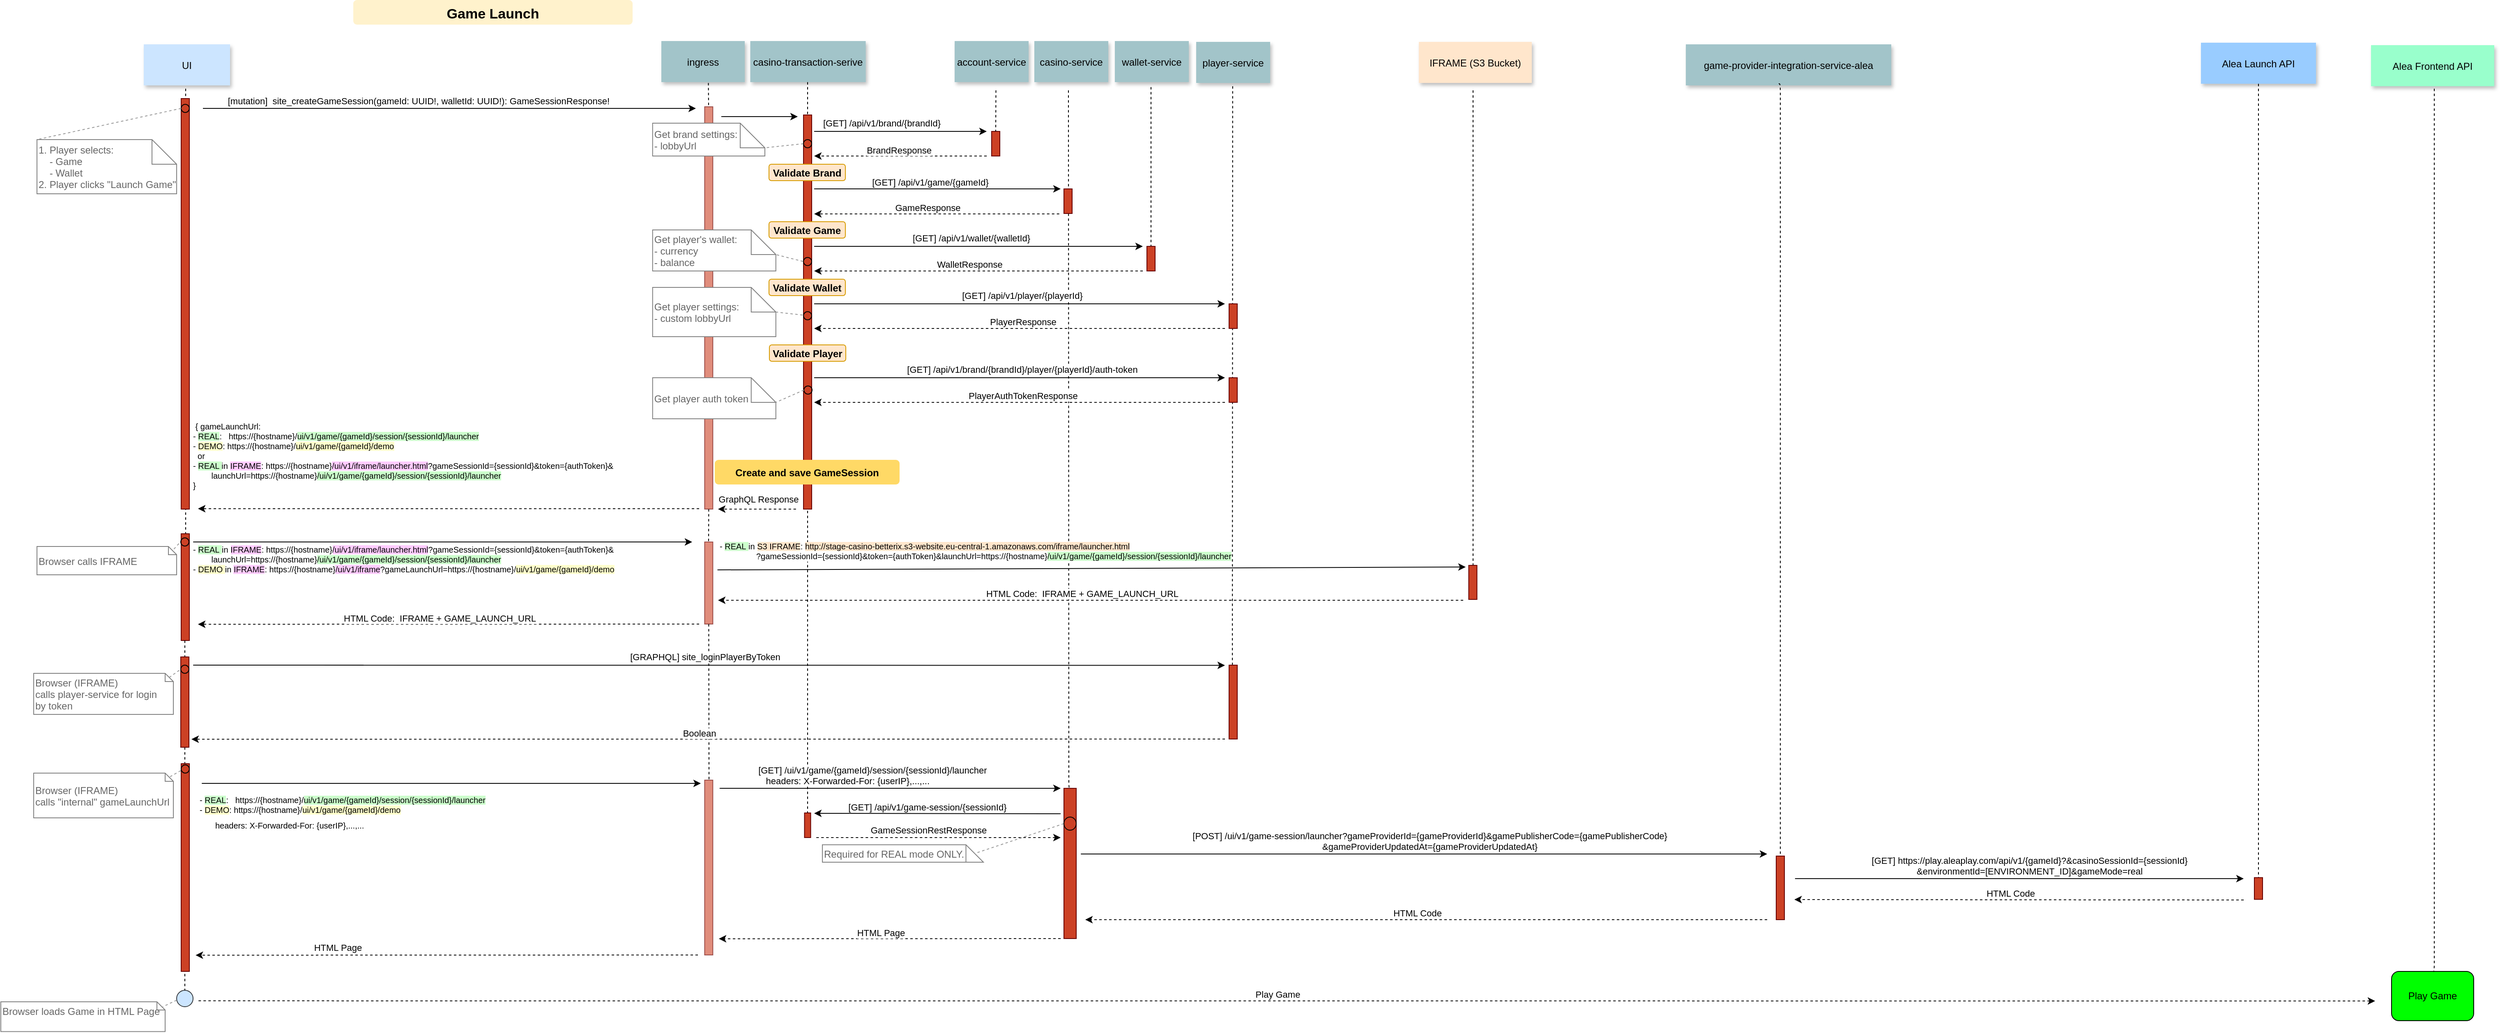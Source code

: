 <mxfile version="26.2.15">
  <diagram name="Page-1" id="9361dd3d-8414-5efd-6122-117bd74ce7a7">
    <mxGraphModel dx="2183" dy="652" grid="1" gridSize="10" guides="1" tooltips="1" connect="1" arrows="1" fold="1" page="0" pageScale="1.5" pageWidth="826" pageHeight="1169" background="none" math="0" shadow="0">
      <root>
        <mxCell id="0" />
        <mxCell id="1" parent="0" />
        <mxCell id="b-5YkS1wpCGtqvK3t734-9" value="" style="edgeStyle=elbowEdgeStyle;elbow=horizontal;endArrow=none;dashed=1;" parent="1" target="b-5YkS1wpCGtqvK3t734-8" edge="1">
          <mxGeometry x="-768.6" y="319" width="100" height="100" as="geometry">
            <mxPoint x="-795" y="118" as="sourcePoint" />
            <mxPoint x="-795" y="820" as="targetPoint" />
          </mxGeometry>
        </mxCell>
        <mxCell id="2nvIdZgUBEcnC0BVwxi8-121" value="" style="edgeStyle=elbowEdgeStyle;elbow=horizontal;endArrow=none;dashed=1;startArrow=none;exitX=0.5;exitY=1;exitDx=0;exitDy=0;entryX=0.5;entryY=0;entryDx=0;entryDy=0;" parent="1" source="b-5YkS1wpCGtqvK3t734-1" target="b-5YkS1wpCGtqvK3t734-10" edge="1">
          <mxGeometry x="-133.75" y="311" width="100" height="100" as="geometry">
            <mxPoint x="-159" y="560" as="sourcePoint" />
            <mxPoint x="-159" y="800" as="targetPoint" />
          </mxGeometry>
        </mxCell>
        <mxCell id="b-5YkS1wpCGtqvK3t734-1" value="" style="fillColor=#CC4125;strokeColor=#660000;opacity=60;" parent="1" vertex="1">
          <mxGeometry x="-163.32" y="140" width="10" height="490" as="geometry" />
        </mxCell>
        <mxCell id="2nvIdZgUBEcnC0BVwxi8-144" value="" style="edgeStyle=orthogonalEdgeStyle;elbow=horizontal;endArrow=none;dashed=1;entryX=0.5;entryY=0;entryDx=0;entryDy=0;" parent="1" target="2nvIdZgUBEcnC0BVwxi8-143" edge="1">
          <mxGeometry x="1956.66" y="323.5" width="100" height="100" as="geometry">
            <mxPoint x="1942" y="118" as="sourcePoint" />
            <mxPoint x="1942" y="1020" as="targetPoint" />
            <Array as="points">
              <mxPoint x="1942" y="1193" />
            </Array>
          </mxGeometry>
        </mxCell>
        <mxCell id="xnJBq9EGyrnx8lSvGc01-16" value="" style="edgeStyle=elbowEdgeStyle;elbow=horizontal;endArrow=none;dashed=1" parent="1" target="xnJBq9EGyrnx8lSvGc01-15" edge="1">
          <mxGeometry x="-11.0" y="310" width="100" height="100" as="geometry">
            <mxPoint x="-38" y="110" as="sourcePoint" />
            <mxPoint x="-38" y="760" as="targetPoint" />
          </mxGeometry>
        </mxCell>
        <mxCell id="2nvIdZgUBEcnC0BVwxi8-91" value="" style="fillColor=#CC4125;strokeColor=#660000" parent="1" vertex="1">
          <mxGeometry x="-43" y="150" width="10" height="480" as="geometry" />
        </mxCell>
        <mxCell id="2nvIdZgUBEcnC0BVwxi8-92" value="[mutation]  site_createGameSession(gameId: UUID!, walletId: UUID!): GameSessionResponse!" style="edgeStyle=none;verticalLabelPosition=top;verticalAlign=bottom;labelPosition=left;align=right" parent="1" edge="1">
          <mxGeometry x="-4" y="-8" width="100" height="100" as="geometry">
            <mxPoint x="-774" y="142" as="sourcePoint" />
            <mxPoint x="-174" y="142" as="targetPoint" />
            <mxPoint x="197" as="offset" />
          </mxGeometry>
        </mxCell>
        <mxCell id="2nvIdZgUBEcnC0BVwxi8-93" value="casino-transaction-serive" style="shadow=1;fillColor=#A2C4C9;strokeColor=none" parent="1" vertex="1">
          <mxGeometry x="-107.75" y="60" width="140.5" height="50" as="geometry" />
        </mxCell>
        <mxCell id="2nvIdZgUBEcnC0BVwxi8-94" value="" style="edgeStyle=elbowEdgeStyle;elbow=horizontal;endArrow=none;dashed=1;startArrow=none;" parent="1" source="xnJBq9EGyrnx8lSvGc01-15" edge="1">
          <mxGeometry x="-11.0" y="490" width="100" height="100" as="geometry">
            <mxPoint x="-38" y="480" as="sourcePoint" />
            <mxPoint x="-38" y="1030" as="targetPoint" />
          </mxGeometry>
        </mxCell>
        <mxCell id="2nvIdZgUBEcnC0BVwxi8-95" value="Game Launch" style="rounded=1;fontStyle=1;fillColor=#FFF2CC;strokeColor=none;fontSize=17;" parent="1" vertex="1">
          <mxGeometry x="-591" y="10" width="340" height="30" as="geometry" />
        </mxCell>
        <mxCell id="2nvIdZgUBEcnC0BVwxi8-96" value="" style="edgeStyle=elbowEdgeStyle;elbow=vertical;dashed=1;verticalLabelPosition=bottom;verticalAlign=top;" parent="1" edge="1">
          <mxGeometry x="-535" y="547.668" width="100" height="100" as="geometry">
            <mxPoint x="-170" y="629.54" as="sourcePoint" />
            <mxPoint x="-780" y="629.54" as="targetPoint" />
            <Array as="points" />
          </mxGeometry>
        </mxCell>
        <mxCell id="2nvIdZgUBEcnC0BVwxi8-97" value="&lt;div&gt;&amp;nbsp;{ gameLaunchUrl:&amp;nbsp;&lt;/div&gt;&lt;div&gt;- &lt;span style=&quot;background-color: rgb(204, 255, 204);&quot;&gt;REAL&lt;/span&gt;:&amp;nbsp; &amp;nbsp;https://{hostname}/&lt;span style=&quot;background-color: rgb(204, 255, 204);&quot;&gt;ui/v1/game/{gameId}/session/{sessionId}/launcher&lt;/span&gt;&lt;/div&gt;&lt;div&gt;- &lt;span style=&quot;background-color: rgb(255, 255, 204);&quot;&gt;DEMO&lt;/span&gt;: https://{hostname}/&lt;span style=&quot;background-color: rgb(255, 255, 204);&quot;&gt;ui/v1/game/{gameId}/demo&lt;/span&gt;&lt;/div&gt;&lt;div&gt;&amp;nbsp; or&lt;/div&gt;&lt;div&gt;- &lt;span style=&quot;background-color: rgb(204, 255, 204);&quot;&gt;REAL &lt;/span&gt;in&amp;nbsp;&lt;span style=&quot;background-color: rgb(255, 204, 255);&quot;&gt;IFRAME&lt;/span&gt;: https://{hostname}&lt;span style=&quot;background-color: rgb(255, 204, 255);&quot;&gt;/ui/v1/iframe/launcher.html&lt;/span&gt;?gameSessionId={sessionId}&amp;amp;token={authToken}&amp;amp;&lt;/div&gt;&lt;div&gt;&lt;span style=&quot;white-space: pre;&quot;&gt;&#x9;&lt;/span&gt;launchUrl=https://{hostname}&lt;span style=&quot;background-color: rgb(204, 255, 204);&quot;&gt;/ui/v1/game/{gameId}/session/{sessionId}/launcher&lt;/span&gt;&lt;/div&gt;&lt;div&gt;}&lt;/div&gt;&lt;div&gt;&lt;br&gt;&lt;/div&gt;" style="edgeLabel;html=1;align=left;verticalAlign=middle;resizable=0;points=[];fontStyle=0;fontSize=10;" parent="2nvIdZgUBEcnC0BVwxi8-96" vertex="1" connectable="0">
          <mxGeometry relative="1" as="geometry">
            <mxPoint x="-313" y="-59" as="offset" />
          </mxGeometry>
        </mxCell>
        <mxCell id="2nvIdZgUBEcnC0BVwxi8-98" value="Create and save GameSession" style="rounded=1;fontStyle=1;fillColor=#FFD966;strokeColor=none" parent="1" vertex="1">
          <mxGeometry x="-150.97" y="570" width="224.93" height="30" as="geometry" />
        </mxCell>
        <mxCell id="2nvIdZgUBEcnC0BVwxi8-99" value="casino-service" style="shadow=1;fillColor=#A2C4C9;strokeColor=none" parent="1" vertex="1">
          <mxGeometry x="238" y="60" width="90" height="50" as="geometry" />
        </mxCell>
        <mxCell id="2nvIdZgUBEcnC0BVwxi8-100" value="wallet-service" style="shadow=1;fillColor=#A2C4C9;strokeColor=none" parent="1" vertex="1">
          <mxGeometry x="336" y="60" width="90" height="50" as="geometry" />
        </mxCell>
        <mxCell id="2nvIdZgUBEcnC0BVwxi8-101" value="game-provider-integration-service-alea" style="shadow=1;fillColor=#A2C4C9;strokeColor=none" parent="1" vertex="1">
          <mxGeometry x="1031" y="64" width="250" height="50" as="geometry" />
        </mxCell>
        <mxCell id="2nvIdZgUBEcnC0BVwxi8-102" value="" style="edgeStyle=elbowEdgeStyle;elbow=horizontal;endArrow=none;dashed=1;entryX=0.5;entryY=0;entryDx=0;entryDy=0;" parent="1" target="xnJBq9EGyrnx8lSvGc01-12" edge="1">
          <mxGeometry x="304.76" y="313" width="100" height="100" as="geometry">
            <mxPoint x="279.5" y="120" as="sourcePoint" />
            <mxPoint x="280" y="950" as="targetPoint" />
            <Array as="points">
              <mxPoint x="280" y="550" />
            </Array>
          </mxGeometry>
        </mxCell>
        <mxCell id="2nvIdZgUBEcnC0BVwxi8-103" value="" style="edgeStyle=none;verticalLabelPosition=top;verticalAlign=bottom;endArrow=classic;startArrow=none;startFill=0;endFill=1;" parent="1" edge="1">
          <mxGeometry x="283.04" y="167.499" width="100" height="100" as="geometry">
            <mxPoint x="-30" y="380" as="sourcePoint" />
            <mxPoint x="470" y="380" as="targetPoint" />
          </mxGeometry>
        </mxCell>
        <mxCell id="2nvIdZgUBEcnC0BVwxi8-104" value="[GET] /api/v1/player/{playerId}" style="edgeLabel;html=1;align=center;verticalAlign=middle;resizable=0;points=[];" parent="2nvIdZgUBEcnC0BVwxi8-103" vertex="1" connectable="0">
          <mxGeometry relative="1" as="geometry">
            <mxPoint x="3" y="-10" as="offset" />
          </mxGeometry>
        </mxCell>
        <mxCell id="2nvIdZgUBEcnC0BVwxi8-106" value="" style="edgeStyle=elbowEdgeStyle;elbow=vertical;dashed=1;verticalLabelPosition=bottom;verticalAlign=top;" parent="1" edge="1">
          <mxGeometry x="-72.37" y="223.998" width="100" height="100" as="geometry">
            <mxPoint x="470" y="410" as="sourcePoint" />
            <mxPoint x="-30" y="410" as="targetPoint" />
            <Array as="points">
              <mxPoint x="276.87" y="409.96" />
            </Array>
          </mxGeometry>
        </mxCell>
        <mxCell id="2nvIdZgUBEcnC0BVwxi8-107" value="PlayerResponse" style="edgeLabel;html=1;align=center;verticalAlign=middle;resizable=0;points=[];" parent="2nvIdZgUBEcnC0BVwxi8-106" vertex="1" connectable="0">
          <mxGeometry relative="1" as="geometry">
            <mxPoint x="4" y="-8" as="offset" />
          </mxGeometry>
        </mxCell>
        <mxCell id="2nvIdZgUBEcnC0BVwxi8-108" value="" style="edgeStyle=elbowEdgeStyle;elbow=horizontal;endArrow=none;dashed=1;entryX=0.5;entryY=0;entryDx=0;entryDy=0;" parent="1" target="2nvIdZgUBEcnC0BVwxi8-111" edge="1">
          <mxGeometry x="404.66" y="325.5" width="100" height="100" as="geometry">
            <mxPoint x="380" y="116" as="sourcePoint" />
            <mxPoint x="380" y="306" as="targetPoint" />
          </mxGeometry>
        </mxCell>
        <mxCell id="2nvIdZgUBEcnC0BVwxi8-109" value="" style="edgeStyle=none;verticalLabelPosition=top;verticalAlign=bottom;endArrow=classic;startArrow=none;startFill=0;endFill=1;" parent="1" edge="1">
          <mxGeometry x="278.04" y="233.499" width="100" height="100" as="geometry">
            <mxPoint x="-30" y="310" as="sourcePoint" />
            <mxPoint x="370" y="310" as="targetPoint" />
          </mxGeometry>
        </mxCell>
        <mxCell id="2nvIdZgUBEcnC0BVwxi8-110" value="[GET] /api/v1/wallet/{walletId}" style="edgeLabel;html=1;align=center;verticalAlign=middle;resizable=0;points=[];" parent="2nvIdZgUBEcnC0BVwxi8-109" vertex="1" connectable="0">
          <mxGeometry relative="1" as="geometry">
            <mxPoint x="-9" y="-10" as="offset" />
          </mxGeometry>
        </mxCell>
        <mxCell id="2nvIdZgUBEcnC0BVwxi8-111" value="" style="fillColor=#CC4125;strokeColor=#660000" parent="1" vertex="1">
          <mxGeometry x="375" y="310" width="10" height="30" as="geometry" />
        </mxCell>
        <mxCell id="2nvIdZgUBEcnC0BVwxi8-112" value="" style="edgeStyle=elbowEdgeStyle;elbow=vertical;dashed=1;verticalLabelPosition=bottom;verticalAlign=top;" parent="1" edge="1">
          <mxGeometry x="-72.37" y="287.338" width="100" height="100" as="geometry">
            <mxPoint x="370" y="340" as="sourcePoint" />
            <mxPoint x="-30" y="340" as="targetPoint" />
            <Array as="points">
              <mxPoint x="175" y="340" />
            </Array>
          </mxGeometry>
        </mxCell>
        <mxCell id="2nvIdZgUBEcnC0BVwxi8-113" value="WalletResponse" style="edgeLabel;html=1;align=center;verticalAlign=middle;resizable=0;points=[];" parent="2nvIdZgUBEcnC0BVwxi8-112" vertex="1" connectable="0">
          <mxGeometry relative="1" as="geometry">
            <mxPoint x="-11" y="-8" as="offset" />
          </mxGeometry>
        </mxCell>
        <mxCell id="2nvIdZgUBEcnC0BVwxi8-114" value="Get brand settings:&#xa;- lobbyUrl" style="shape=note;align=left;strokeColor=#808080;fontColor=#666666;" parent="1" vertex="1">
          <mxGeometry x="-226.63" y="160" width="136.63" height="40" as="geometry" />
        </mxCell>
        <mxCell id="2nvIdZgUBEcnC0BVwxi8-115" value="account-service" style="shadow=1;fillColor=#A2C4C9;strokeColor=none" parent="1" vertex="1">
          <mxGeometry x="141" y="60" width="90" height="50" as="geometry" />
        </mxCell>
        <mxCell id="2nvIdZgUBEcnC0BVwxi8-116" value="" style="edgeStyle=none;verticalLabelPosition=top;verticalAlign=bottom;endArrow=classic;startArrow=none;startFill=0;endFill=1;" parent="1" edge="1">
          <mxGeometry x="281.04" y="89.499" width="100" height="100" as="geometry">
            <mxPoint x="-30" y="170" as="sourcePoint" />
            <mxPoint x="180" y="170" as="targetPoint" />
          </mxGeometry>
        </mxCell>
        <mxCell id="2nvIdZgUBEcnC0BVwxi8-117" value="[GET] /api/v1/brand/{brandId}" style="edgeLabel;html=1;align=center;verticalAlign=middle;resizable=0;points=[];" parent="2nvIdZgUBEcnC0BVwxi8-116" vertex="1" connectable="0">
          <mxGeometry relative="1" as="geometry">
            <mxPoint x="-23" y="-10" as="offset" />
          </mxGeometry>
        </mxCell>
        <mxCell id="2nvIdZgUBEcnC0BVwxi8-118" value="" style="fillColor=#CC4125;strokeColor=#660000" parent="1" vertex="1">
          <mxGeometry x="186" y="170" width="10" height="30" as="geometry" />
        </mxCell>
        <mxCell id="2nvIdZgUBEcnC0BVwxi8-119" value="" style="edgeStyle=elbowEdgeStyle;elbow=vertical;dashed=1;verticalLabelPosition=bottom;verticalAlign=top;" parent="1" edge="1">
          <mxGeometry x="-71.37" y="145.338" width="100" height="100" as="geometry">
            <mxPoint x="180" y="200" as="sourcePoint" />
            <mxPoint x="-30" y="200" as="targetPoint" />
            <Array as="points" />
          </mxGeometry>
        </mxCell>
        <mxCell id="2nvIdZgUBEcnC0BVwxi8-120" value="BrandResponse" style="edgeLabel;html=1;align=center;verticalAlign=middle;resizable=0;points=[];" parent="2nvIdZgUBEcnC0BVwxi8-119" vertex="1" connectable="0">
          <mxGeometry relative="1" as="geometry">
            <mxPoint x="-2" y="-7" as="offset" />
          </mxGeometry>
        </mxCell>
        <mxCell id="2nvIdZgUBEcnC0BVwxi8-122" style="rounded=0;orthogonalLoop=1;jettySize=auto;html=1;exitX=0;exitY=0.5;exitDx=0;exitDy=0;startArrow=none;startFill=0;endArrow=none;endFill=0;dashed=1;strokeColor=#999999;entryX=0;entryY=0;entryDx=136.63;entryDy=30;entryPerimeter=0;" parent="1" source="2nvIdZgUBEcnC0BVwxi8-123" target="2nvIdZgUBEcnC0BVwxi8-114" edge="1">
          <mxGeometry relative="1" as="geometry" />
        </mxCell>
        <mxCell id="2nvIdZgUBEcnC0BVwxi8-123" value="" style="ellipse;fillColor=none" parent="1" vertex="1">
          <mxGeometry x="-43.0" y="180.004" width="10.0" height="10" as="geometry" />
        </mxCell>
        <mxCell id="2nvIdZgUBEcnC0BVwxi8-124" value="" style="ellipse;fillColor=none" parent="1" vertex="1">
          <mxGeometry x="-43.0" y="389.504" width="10.0" height="10" as="geometry" />
        </mxCell>
        <mxCell id="2nvIdZgUBEcnC0BVwxi8-125" value="Get player settings:&#xa;- custom lobbyUrl" style="shape=note;align=left;strokeColor=#808080;fontColor=#666666;verticalAlign=middle;" parent="1" vertex="1">
          <mxGeometry x="-226.63" y="360" width="150" height="60" as="geometry" />
        </mxCell>
        <mxCell id="2nvIdZgUBEcnC0BVwxi8-126" style="rounded=0;orthogonalLoop=1;jettySize=auto;html=1;exitX=-0.111;exitY=0.716;exitDx=0;exitDy=0;startArrow=none;startFill=0;endArrow=none;endFill=0;dashed=1;strokeColor=#999999;entryX=0;entryY=0;entryDx=150;entryDy=30;entryPerimeter=0;exitPerimeter=0;" parent="1" target="2nvIdZgUBEcnC0BVwxi8-125" edge="1">
          <mxGeometry relative="1" as="geometry">
            <mxPoint x="-44.11" y="393.68" as="sourcePoint" />
            <mxPoint x="-80" y="328.889" as="targetPoint" />
          </mxGeometry>
        </mxCell>
        <mxCell id="2nvIdZgUBEcnC0BVwxi8-127" value="Get player&#39;s wallet:&#xa;- currency&#xa;- balance" style="shape=note;align=left;strokeColor=#808080;fontColor=#666666;verticalAlign=middle;" parent="1" vertex="1">
          <mxGeometry x="-226.63" y="290" width="150" height="50" as="geometry" />
        </mxCell>
        <mxCell id="2nvIdZgUBEcnC0BVwxi8-128" value="" style="ellipse;fillColor=none" parent="1" vertex="1">
          <mxGeometry x="-43.0" y="323.504" width="10.0" height="10" as="geometry" />
        </mxCell>
        <mxCell id="2nvIdZgUBEcnC0BVwxi8-129" style="rounded=0;orthogonalLoop=1;jettySize=auto;html=1;exitX=-0.058;exitY=0.405;exitDx=0;exitDy=0;startArrow=none;startFill=0;endArrow=none;endFill=0;dashed=1;strokeColor=#999999;exitPerimeter=0;entryX=0;entryY=0;entryDx=150;entryDy=30;entryPerimeter=0;" parent="1" target="2nvIdZgUBEcnC0BVwxi8-127" edge="1">
          <mxGeometry relative="1" as="geometry">
            <mxPoint x="-43.58" y="328.4" as="sourcePoint" />
            <mxPoint x="-66.63" y="270.0" as="targetPoint" />
          </mxGeometry>
        </mxCell>
        <mxCell id="2nvIdZgUBEcnC0BVwxi8-130" value="Validate Brand" style="rounded=1;fontStyle=1;fillColor=#ffe6cc;strokeColor=#d79b00;" parent="1" vertex="1">
          <mxGeometry x="-85" y="210" width="93" height="20" as="geometry" />
        </mxCell>
        <mxCell id="2nvIdZgUBEcnC0BVwxi8-131" value="Validate Player" style="rounded=1;fontStyle=1;fillColor=#ffe6cc;strokeColor=#d79b00;" parent="1" vertex="1">
          <mxGeometry x="-84.5" y="430" width="93" height="20" as="geometry" />
        </mxCell>
        <mxCell id="2nvIdZgUBEcnC0BVwxi8-132" value="Validate Wallet" style="rounded=1;fontStyle=1;fillColor=#ffe6cc;strokeColor=#d79b00;" parent="1" vertex="1">
          <mxGeometry x="-85.01" y="350" width="93" height="20" as="geometry" />
        </mxCell>
        <mxCell id="2nvIdZgUBEcnC0BVwxi8-135" value="UI" style="shadow=1;fillColor=#CCE5FF;strokeColor=none" parent="1" vertex="1">
          <mxGeometry x="-846" y="64" width="105" height="50" as="geometry" />
        </mxCell>
        <mxCell id="2nvIdZgUBEcnC0BVwxi8-136" value="" style="edgeStyle=elbowEdgeStyle;elbow=horizontal;endArrow=none;dashed=1;startArrow=none;entryX=0.5;entryY=0;entryDx=0;entryDy=0;" parent="1" source="K9UkdhgUwQVQiiIXOYEs-1" target="b-5YkS1wpCGtqvK3t734-30" edge="1">
          <mxGeometry x="-768.6" y="319" width="100" height="100" as="geometry">
            <mxPoint x="-795" y="118" as="sourcePoint" />
            <mxPoint x="-795" y="820" as="targetPoint" />
          </mxGeometry>
        </mxCell>
        <mxCell id="2nvIdZgUBEcnC0BVwxi8-137" value="" style="fillColor=#CC4125;strokeColor=#660000" parent="1" vertex="1">
          <mxGeometry x="-800.5" y="130" width="10" height="500" as="geometry" />
        </mxCell>
        <mxCell id="2nvIdZgUBEcnC0BVwxi8-138" value="1. Player selects:&#xa;    - Game&#xa;    - Wallet&#xa;2. Player clicks &quot;Launch Game&quot;" style="shape=note;align=left;strokeColor=#808080;fontColor=#666666;" parent="1" vertex="1">
          <mxGeometry x="-976" y="180" width="170" height="66" as="geometry" />
        </mxCell>
        <mxCell id="2nvIdZgUBEcnC0BVwxi8-139" value="" style="ellipse;fillColor=none" parent="1" vertex="1">
          <mxGeometry x="-800.5" y="137.004" width="10.0" height="10" as="geometry" />
        </mxCell>
        <mxCell id="2nvIdZgUBEcnC0BVwxi8-140" style="rounded=0;orthogonalLoop=1;jettySize=auto;html=1;exitX=0;exitY=0.5;exitDx=0;exitDy=0;startArrow=none;startFill=0;endArrow=none;endFill=0;dashed=1;strokeColor=#999999;entryX=0;entryY=0;entryDx=0;entryDy=0;entryPerimeter=0;" parent="1" source="2nvIdZgUBEcnC0BVwxi8-139" target="2nvIdZgUBEcnC0BVwxi8-138" edge="1">
          <mxGeometry relative="1" as="geometry">
            <mxPoint x="-831.37" y="226.25" as="sourcePoint" />
            <mxPoint x="-865.0" y="213.75" as="targetPoint" />
          </mxGeometry>
        </mxCell>
        <mxCell id="2nvIdZgUBEcnC0BVwxi8-141" value="" style="edgeStyle=none;verticalLabelPosition=top;verticalAlign=bottom;labelPosition=left;align=left;fontSize=10;" parent="1" edge="1">
          <mxGeometry y="180" width="100" height="100" as="geometry">
            <mxPoint x="-568" y="964" as="sourcePoint" />
            <mxPoint x="-168" y="964" as="targetPoint" />
            <mxPoint x="128" y="76" as="offset" />
            <Array as="points">
              <mxPoint x="-780" y="964" />
            </Array>
          </mxGeometry>
        </mxCell>
        <mxCell id="2nvIdZgUBEcnC0BVwxi8-142" value="Alea Frontend API" style="shadow=1;fillColor=#99FFCC;strokeColor=none" parent="1" vertex="1">
          <mxGeometry x="1865" y="65" width="150" height="50" as="geometry" />
        </mxCell>
        <mxCell id="2nvIdZgUBEcnC0BVwxi8-143" value="Play Game" style="rounded=1;whiteSpace=wrap;html=1;labelBackgroundColor=none;fillColor=#00FF00;" parent="1" vertex="1">
          <mxGeometry x="1890" y="1193" width="100" height="60" as="geometry" />
        </mxCell>
        <mxCell id="xnJBq9EGyrnx8lSvGc01-1" value="player-service" style="shadow=1;fillColor=#A2C4C9;strokeColor=none" parent="1" vertex="1">
          <mxGeometry x="435" y="61" width="90" height="50" as="geometry" />
        </mxCell>
        <mxCell id="xnJBq9EGyrnx8lSvGc01-2" value="" style="edgeStyle=elbowEdgeStyle;elbow=horizontal;endArrow=none;dashed=1;" parent="1" source="K9UkdhgUwQVQiiIXOYEs-9" edge="1">
          <mxGeometry x="504.07" y="324.5" width="100" height="100" as="geometry">
            <mxPoint x="479.41" y="115" as="sourcePoint" />
            <mxPoint x="480" y="850" as="targetPoint" />
            <Array as="points" />
          </mxGeometry>
        </mxCell>
        <mxCell id="xnJBq9EGyrnx8lSvGc01-3" value="" style="fillColor=#CC4125;strokeColor=#660000" parent="1" vertex="1">
          <mxGeometry x="274" y="240" width="10" height="30" as="geometry" />
        </mxCell>
        <mxCell id="xnJBq9EGyrnx8lSvGc01-4" value="" style="edgeStyle=none;verticalLabelPosition=top;verticalAlign=bottom;endArrow=classic;startArrow=none;startFill=0;endFill=1;" parent="1" edge="1">
          <mxGeometry x="279.91" y="298.499" width="100" height="100" as="geometry">
            <mxPoint x="-30" y="240" as="sourcePoint" />
            <mxPoint x="270" y="240" as="targetPoint" />
          </mxGeometry>
        </mxCell>
        <mxCell id="xnJBq9EGyrnx8lSvGc01-5" value="[GET] /api/v1/game/{gameId}" style="edgeLabel;html=1;align=center;verticalAlign=middle;resizable=0;points=[];" parent="xnJBq9EGyrnx8lSvGc01-4" vertex="1" connectable="0">
          <mxGeometry relative="1" as="geometry">
            <mxPoint x="-9" y="-8" as="offset" />
          </mxGeometry>
        </mxCell>
        <mxCell id="xnJBq9EGyrnx8lSvGc01-6" value="" style="edgeStyle=elbowEdgeStyle;elbow=vertical;dashed=1;verticalLabelPosition=bottom;verticalAlign=top;" parent="1" edge="1">
          <mxGeometry x="-73.37" y="357.588" width="100" height="100" as="geometry">
            <mxPoint x="268.37" y="270.5" as="sourcePoint" />
            <mxPoint x="-30" y="270" as="targetPoint" />
            <Array as="points" />
          </mxGeometry>
        </mxCell>
        <mxCell id="xnJBq9EGyrnx8lSvGc01-7" value="GameResponse" style="edgeLabel;html=1;align=center;verticalAlign=middle;resizable=0;points=[];" parent="xnJBq9EGyrnx8lSvGc01-6" vertex="1" connectable="0">
          <mxGeometry relative="1" as="geometry">
            <mxPoint x="-11" y="-8" as="offset" />
          </mxGeometry>
        </mxCell>
        <mxCell id="xnJBq9EGyrnx8lSvGc01-8" value="Validate Game" style="rounded=1;fontStyle=1;fillColor=#ffe6cc;strokeColor=#d79b00;" parent="1" vertex="1">
          <mxGeometry x="-85.01" y="280" width="93" height="20" as="geometry" />
        </mxCell>
        <mxCell id="xnJBq9EGyrnx8lSvGc01-9" value="ingress" style="shadow=1;fillColor=#A2C4C9;strokeColor=none" parent="1" vertex="1">
          <mxGeometry x="-216" y="60" width="101.5" height="50" as="geometry" />
        </mxCell>
        <mxCell id="xnJBq9EGyrnx8lSvGc01-10" value="" style="fillColor=#CC4125;strokeColor=#660000;opacity=60;" parent="1" vertex="1">
          <mxGeometry x="-163.32" y="960" width="10" height="213" as="geometry" />
        </mxCell>
        <mxCell id="xnJBq9EGyrnx8lSvGc01-11" value="[GET] /ui/v1/game/{gameId}/session/{sessionId}/launcher&#xa;   headers: X-Forwarded-For: {userIP},...,..." style="edgeStyle=none;verticalLabelPosition=top;verticalAlign=bottom;labelPosition=left;align=left;" parent="1" edge="1">
          <mxGeometry y="180" width="100" height="100" as="geometry">
            <mxPoint x="-133.87" y="970" as="sourcePoint" />
            <mxPoint x="270" y="970" as="targetPoint" />
            <mxPoint x="-168" as="offset" />
            <Array as="points">
              <mxPoint x="-149" y="970" />
            </Array>
          </mxGeometry>
        </mxCell>
        <mxCell id="xnJBq9EGyrnx8lSvGc01-13" value="" style="edgeStyle=elbowEdgeStyle;elbow=vertical;dashed=1;verticalLabelPosition=bottom;verticalAlign=top;" parent="1" edge="1">
          <mxGeometry x="-71" y="910.588" width="100" height="100" as="geometry">
            <mxPoint x="270" y="1153" as="sourcePoint" />
            <mxPoint x="-146" y="1153" as="targetPoint" />
            <Array as="points">
              <mxPoint x="181.5" y="1153.25" />
            </Array>
          </mxGeometry>
        </mxCell>
        <mxCell id="xnJBq9EGyrnx8lSvGc01-14" value="HTML Page" style="edgeLabel;html=1;align=center;verticalAlign=middle;resizable=0;points=[];" parent="xnJBq9EGyrnx8lSvGc01-13" vertex="1" connectable="0">
          <mxGeometry relative="1" as="geometry">
            <mxPoint x="-11" y="-8" as="offset" />
          </mxGeometry>
        </mxCell>
        <mxCell id="xnJBq9EGyrnx8lSvGc01-15" value="" style="fillColor=#CC4125;strokeColor=#660000" parent="1" vertex="1">
          <mxGeometry x="-41.75" y="1000" width="7.5" height="30" as="geometry" />
        </mxCell>
        <mxCell id="xnJBq9EGyrnx8lSvGc01-17" value="" style="edgeStyle=elbowEdgeStyle;elbow=vertical;verticalLabelPosition=bottom;verticalAlign=top;" parent="1" edge="1">
          <mxGeometry x="-39.5" y="761.088" width="100" height="100" as="geometry">
            <mxPoint x="270" y="1001" as="sourcePoint" />
            <mxPoint x="-30" y="1000" as="targetPoint" />
            <Array as="points" />
          </mxGeometry>
        </mxCell>
        <mxCell id="xnJBq9EGyrnx8lSvGc01-18" value="[GET] /api/v1/game-session/{sessionId}&amp;nbsp;" style="edgeLabel;html=1;align=center;verticalAlign=middle;resizable=0;points=[];" parent="xnJBq9EGyrnx8lSvGc01-17" vertex="1" connectable="0">
          <mxGeometry relative="1" as="geometry">
            <mxPoint x="-11" y="-8" as="offset" />
          </mxGeometry>
        </mxCell>
        <mxCell id="xnJBq9EGyrnx8lSvGc01-19" value="" style="edgeStyle=elbowEdgeStyle;elbow=vertical;dashed=1;verticalLabelPosition=bottom;verticalAlign=top;startArrow=classic;startFill=1;endArrow=none;endFill=0;" parent="1" edge="1">
          <mxGeometry x="-65.37" y="783.588" width="100" height="100" as="geometry">
            <mxPoint x="270" y="1030" as="sourcePoint" />
            <mxPoint x="-30" y="1030" as="targetPoint" />
            <Array as="points" />
          </mxGeometry>
        </mxCell>
        <mxCell id="xnJBq9EGyrnx8lSvGc01-20" value="GameSessionRestResponse" style="edgeLabel;html=1;align=center;verticalAlign=middle;resizable=0;points=[];" parent="xnJBq9EGyrnx8lSvGc01-19" vertex="1" connectable="0">
          <mxGeometry relative="1" as="geometry">
            <mxPoint x="-11" y="-9" as="offset" />
          </mxGeometry>
        </mxCell>
        <mxCell id="xnJBq9EGyrnx8lSvGc01-21" value="[POST] /ui/v1/game-session/launcher?gameProviderId={gameProviderId}&amp;gamePublisherCode={gamePublisherCode}&#xa;&amp;gameProviderUpdatedAt={gameProviderUpdatedAt}" style="edgeStyle=none;verticalLabelPosition=top;verticalAlign=bottom;labelPosition=left;align=center;" parent="1" edge="1">
          <mxGeometry width="100" height="100" as="geometry">
            <mxPoint x="499.13" y="1050" as="sourcePoint" />
            <mxPoint x="1130" y="1050" as="targetPoint" />
            <mxPoint x="-95" as="offset" />
            <Array as="points">
              <mxPoint x="290" y="1050" />
            </Array>
          </mxGeometry>
        </mxCell>
        <mxCell id="xnJBq9EGyrnx8lSvGc01-22" value="" style="edgeStyle=orthogonalEdgeStyle;elbow=horizontal;endArrow=none;dashed=1;entryX=0.5;entryY=0;entryDx=0;entryDy=0;" parent="1" target="xnJBq9EGyrnx8lSvGc01-23" edge="1">
          <mxGeometry x="1170.16" y="320.5" width="100" height="100" as="geometry">
            <mxPoint x="1144" y="112" as="sourcePoint" />
            <mxPoint x="1146" y="922" as="targetPoint" />
            <Array as="points">
              <mxPoint x="1146" y="112" />
            </Array>
          </mxGeometry>
        </mxCell>
        <mxCell id="xnJBq9EGyrnx8lSvGc01-23" value="" style="fillColor=#CC4125;strokeColor=#660000" parent="1" vertex="1">
          <mxGeometry x="1141" y="1052.5" width="10" height="77.5" as="geometry" />
        </mxCell>
        <mxCell id="xnJBq9EGyrnx8lSvGc01-24" value="[GET] https://play.aleaplay.com/api/v1/{gameId}?&amp;casinoSessionId={sessionId}&#xa;&amp;environmentId=[ENVIRONMENT_ID]&amp;gameMode=real" style="edgeStyle=none;verticalLabelPosition=top;verticalAlign=bottom;labelPosition=left;align=center;" parent="1" edge="1">
          <mxGeometry width="100" height="100" as="geometry">
            <mxPoint x="1175.13" y="1080" as="sourcePoint" />
            <mxPoint x="1710" y="1080" as="targetPoint" />
            <mxPoint x="7" as="offset" />
            <Array as="points">
              <mxPoint x="1160" y="1080" />
            </Array>
          </mxGeometry>
        </mxCell>
        <mxCell id="xnJBq9EGyrnx8lSvGc01-25" value="Alea Launch API" style="shadow=1;fillColor=#99CCFF;strokeColor=none" parent="1" vertex="1">
          <mxGeometry x="1658" y="62" width="140" height="50" as="geometry" />
        </mxCell>
        <mxCell id="xnJBq9EGyrnx8lSvGc01-26" value="" style="elbow=horizontal;endArrow=none;dashed=1;exitX=0.5;exitY=1;exitDx=0;exitDy=0;entryX=0.5;entryY=0;entryDx=0;entryDy=0;" parent="1" source="xnJBq9EGyrnx8lSvGc01-25" target="xnJBq9EGyrnx8lSvGc01-27" edge="1">
          <mxGeometry x="1734.16" y="317.5" width="100" height="100" as="geometry">
            <mxPoint x="1719.5" y="112" as="sourcePoint" />
            <mxPoint x="1732" y="920" as="targetPoint" />
          </mxGeometry>
        </mxCell>
        <mxCell id="xnJBq9EGyrnx8lSvGc01-27" value="" style="fillColor=#CC4125;strokeColor=#660000" parent="1" vertex="1">
          <mxGeometry x="1723" y="1078.75" width="10" height="26.5" as="geometry" />
        </mxCell>
        <mxCell id="xnJBq9EGyrnx8lSvGc01-28" value="" style="edgeStyle=elbowEdgeStyle;elbow=vertical;dashed=1;verticalLabelPosition=bottom;verticalAlign=top;" parent="1" edge="1">
          <mxGeometry x="1120.63" y="862.838" width="100" height="100" as="geometry">
            <mxPoint x="1710" y="1106" as="sourcePoint" />
            <mxPoint x="1163.13" y="1105.5" as="targetPoint" />
            <Array as="points">
              <mxPoint x="1373.13" y="1105.5" />
            </Array>
          </mxGeometry>
        </mxCell>
        <mxCell id="xnJBq9EGyrnx8lSvGc01-29" value="HTML Code" style="edgeLabel;html=1;align=center;verticalAlign=middle;resizable=0;points=[];" parent="xnJBq9EGyrnx8lSvGc01-28" vertex="1" connectable="0">
          <mxGeometry relative="1" as="geometry">
            <mxPoint x="-11" y="-8" as="offset" />
          </mxGeometry>
        </mxCell>
        <mxCell id="xnJBq9EGyrnx8lSvGc01-30" value="" style="edgeStyle=elbowEdgeStyle;elbow=vertical;dashed=1;verticalLabelPosition=bottom;verticalAlign=top;" parent="1" edge="1">
          <mxGeometry x="450.5" y="885.338" width="100" height="100" as="geometry">
            <mxPoint x="1130" y="1130" as="sourcePoint" />
            <mxPoint x="300" y="1130" as="targetPoint" />
            <Array as="points" />
          </mxGeometry>
        </mxCell>
        <mxCell id="xnJBq9EGyrnx8lSvGc01-31" value="HTML Code" style="edgeLabel;html=1;align=center;verticalAlign=middle;resizable=0;points=[];" parent="xnJBq9EGyrnx8lSvGc01-30" vertex="1" connectable="0">
          <mxGeometry relative="1" as="geometry">
            <mxPoint x="-11" y="-8" as="offset" />
          </mxGeometry>
        </mxCell>
        <mxCell id="xnJBq9EGyrnx8lSvGc01-32" value="" style="fillColor=#CC4125;strokeColor=#660000" parent="1" vertex="1">
          <mxGeometry x="-800.5" y="940" width="10" height="253" as="geometry" />
        </mxCell>
        <mxCell id="xnJBq9EGyrnx8lSvGc01-33" value="" style="edgeStyle=elbowEdgeStyle;elbow=vertical;dashed=1;verticalLabelPosition=bottom;verticalAlign=top;entryX=1.766;entryY=0.835;entryDx=0;entryDy=0;entryPerimeter=0;" parent="1" edge="1">
          <mxGeometry x="-451" y="930.588" width="100" height="100" as="geometry">
            <mxPoint x="-171.5" y="1173" as="sourcePoint" />
            <mxPoint x="-782.84" y="1173.5" as="targetPoint" />
            <Array as="points">
              <mxPoint x="-198.5" y="1173.25" />
            </Array>
          </mxGeometry>
        </mxCell>
        <mxCell id="xnJBq9EGyrnx8lSvGc01-34" value="HTML Page" style="edgeLabel;html=1;align=center;verticalAlign=middle;resizable=0;points=[];" parent="xnJBq9EGyrnx8lSvGc01-33" vertex="1" connectable="0">
          <mxGeometry relative="1" as="geometry">
            <mxPoint x="-133" y="-10" as="offset" />
          </mxGeometry>
        </mxCell>
        <mxCell id="xnJBq9EGyrnx8lSvGc01-35" value="" style="edgeStyle=elbowEdgeStyle;elbow=vertical;dashed=1;verticalLabelPosition=bottom;verticalAlign=top;endArrow=none;endFill=0;startArrow=classic;startFill=1;" parent="1" edge="1">
          <mxGeometry x="-665" y="986.138" width="100" height="100" as="geometry">
            <mxPoint x="1870" y="1229" as="sourcePoint" />
            <mxPoint x="-780" y="1228.55" as="targetPoint" />
            <Array as="points">
              <mxPoint x="-412.5" y="1228.8" />
            </Array>
          </mxGeometry>
        </mxCell>
        <mxCell id="xnJBq9EGyrnx8lSvGc01-36" value="Play Game" style="edgeLabel;html=1;align=center;verticalAlign=middle;resizable=0;points=[];" parent="xnJBq9EGyrnx8lSvGc01-35" vertex="1" connectable="0">
          <mxGeometry relative="1" as="geometry">
            <mxPoint x="-11" y="-8" as="offset" />
          </mxGeometry>
        </mxCell>
        <mxCell id="8-_fc04icVjw9s10kmAn-1" value="Required for REAL mode ONLY." style="shape=note;align=left;strokeColor=#808080;fontColor=#666666;" parent="1" vertex="1">
          <mxGeometry x="-20" y="1038.75" width="196" height="21.25" as="geometry" />
        </mxCell>
        <mxCell id="8-_fc04icVjw9s10kmAn-3" style="rounded=0;orthogonalLoop=1;jettySize=auto;html=1;exitX=0;exitY=0.5;exitDx=0;exitDy=0;startArrow=none;startFill=0;endArrow=none;endFill=0;dashed=1;strokeColor=#999999;entryX=0;entryY=0;entryDx=185.375;entryDy=10.625;entryPerimeter=0;" parent="1" source="8-_fc04icVjw9s10kmAn-4" target="8-_fc04icVjw9s10kmAn-1" edge="1">
          <mxGeometry relative="1" as="geometry">
            <mxPoint x="473" y="1012.504" as="sourcePoint" />
            <mxPoint x="426" y="1040" as="targetPoint" />
          </mxGeometry>
        </mxCell>
        <mxCell id="aRQhZA1QGM0THKEGcPk_-1" value="&lt;div&gt;-&amp;nbsp;&lt;span style=&quot;background-color: rgb(204, 255, 204);&quot;&gt;REAL&lt;/span&gt;:&amp;nbsp; &amp;nbsp;https://{hostname}/&lt;span style=&quot;background-color: rgb(204, 255, 204);&quot;&gt;ui/v1/game/{gameId}/session/{sessionId}/launcher&lt;/span&gt;&lt;/div&gt;&lt;div&gt;-&amp;nbsp;&lt;span style=&quot;background-color: rgb(255, 255, 204);&quot;&gt;DEMO&lt;/span&gt;: https://{hostname}/&lt;span style=&quot;background-color: rgb(255, 255, 204);&quot;&gt;ui/v1/game/{gameId}/demo&lt;/span&gt;&lt;/div&gt;" style="edgeLabel;html=1;align=left;verticalAlign=middle;resizable=0;points=[];fontStyle=0;fontSize=10;" parent="1" vertex="1" connectable="0">
          <mxGeometry x="-779.999" y="989.999" as="geometry" />
        </mxCell>
        <mxCell id="aRQhZA1QGM0THKEGcPk_-2" value="&lt;span style=&quot;color: rgb(0, 0, 0); font-family: Helvetica; font-size: 10px; font-style: normal; font-variant-ligatures: normal; font-variant-caps: normal; font-weight: 400; letter-spacing: normal; orphans: 2; text-align: left; text-indent: 0px; text-transform: none; widows: 2; word-spacing: 0px; -webkit-text-stroke-width: 0px; background-color: rgb(255, 255, 255); text-decoration-thickness: initial; text-decoration-style: initial; text-decoration-color: initial; float: none; display: inline !important;&quot;&gt;headers: X-Forwarded-For: {userIP},...,...&lt;/span&gt;" style="text;whiteSpace=wrap;html=1;" parent="1" vertex="1">
          <mxGeometry x="-761" y="1001" width="210" height="20" as="geometry" />
        </mxCell>
        <mxCell id="b-5YkS1wpCGtqvK3t734-2" value="" style="edgeStyle=elbowEdgeStyle;elbow=horizontal;endArrow=none;dashed=1" parent="1" target="b-5YkS1wpCGtqvK3t734-1" edge="1">
          <mxGeometry x="-133.75" y="311" width="100" height="100" as="geometry">
            <mxPoint x="-158.75" y="111" as="sourcePoint" />
            <mxPoint x="-159" y="580" as="targetPoint" />
          </mxGeometry>
        </mxCell>
        <mxCell id="b-5YkS1wpCGtqvK3t734-4" value="" style="edgeStyle=none;verticalLabelPosition=top;verticalAlign=bottom;endArrow=classic;startArrow=none;startFill=0;endFill=1;" parent="1" edge="1">
          <mxGeometry x="44.91" y="62.499" width="100" height="100" as="geometry">
            <mxPoint x="-143" y="152" as="sourcePoint" />
            <mxPoint x="-50" y="152" as="targetPoint" />
          </mxGeometry>
        </mxCell>
        <mxCell id="b-5YkS1wpCGtqvK3t734-6" value="" style="edgeStyle=elbowEdgeStyle;elbow=vertical;dashed=1;verticalLabelPosition=bottom;verticalAlign=top;" parent="1" edge="1">
          <mxGeometry x="-188.37" y="461.588" width="100" height="100" as="geometry">
            <mxPoint x="-52.13" y="630" as="sourcePoint" />
            <mxPoint x="-147.0" y="630.25" as="targetPoint" />
            <Array as="points" />
          </mxGeometry>
        </mxCell>
        <mxCell id="b-5YkS1wpCGtqvK3t734-7" value="GraphQL Response" style="edgeLabel;html=1;align=center;verticalAlign=middle;resizable=0;points=[];" parent="b-5YkS1wpCGtqvK3t734-6" vertex="1" connectable="0">
          <mxGeometry relative="1" as="geometry">
            <mxPoint x="1" y="-12" as="offset" />
          </mxGeometry>
        </mxCell>
        <mxCell id="b-5YkS1wpCGtqvK3t734-8" value="" style="fillColor=#CC4125;strokeColor=#660000" parent="1" vertex="1">
          <mxGeometry x="-800.5" y="660" width="10" height="130" as="geometry" />
        </mxCell>
        <mxCell id="b-5YkS1wpCGtqvK3t734-11" value="" style="edgeStyle=none;verticalLabelPosition=top;verticalAlign=bottom;labelPosition=left;align=left;fontSize=10;" parent="1" edge="1">
          <mxGeometry x="-10.5" y="-4" width="100" height="100" as="geometry">
            <mxPoint x="-578.5" y="670.0" as="sourcePoint" />
            <mxPoint x="-178.5" y="670.0" as="targetPoint" />
            <mxPoint x="128" y="76" as="offset" />
            <Array as="points">
              <mxPoint x="-790.5" y="670" />
            </Array>
          </mxGeometry>
        </mxCell>
        <mxCell id="b-5YkS1wpCGtqvK3t734-10" value="" style="fillColor=#CC4125;strokeColor=#660000;opacity=60;" parent="1" vertex="1">
          <mxGeometry x="-163.31" y="670" width="10" height="100" as="geometry" />
        </mxCell>
        <mxCell id="b-5YkS1wpCGtqvK3t734-12" value="" style="edgeStyle=elbowEdgeStyle;elbow=horizontal;endArrow=none;dashed=1;startArrow=none;exitX=0.5;exitY=1;exitDx=0;exitDy=0;entryX=0.5;entryY=0;entryDx=0;entryDy=0;" parent="1" source="b-5YkS1wpCGtqvK3t734-10" target="xnJBq9EGyrnx8lSvGc01-10" edge="1">
          <mxGeometry x="-133.66" y="461" width="100" height="100" as="geometry">
            <mxPoint x="-158" y="700" as="sourcePoint" />
            <mxPoint x="-158" y="760" as="targetPoint" />
            <Array as="points">
              <mxPoint x="-158" y="700" />
            </Array>
          </mxGeometry>
        </mxCell>
        <mxCell id="b-5YkS1wpCGtqvK3t734-13" value="&lt;div&gt;-&amp;nbsp;&lt;span style=&quot;background-color: rgb(204, 255, 204);&quot;&gt;REAL&amp;nbsp;&lt;/span&gt;in&amp;nbsp;&lt;span style=&quot;background-color: rgb(255, 204, 255);&quot;&gt;IFRAME&lt;/span&gt;: https://{hostname}&lt;span style=&quot;background-color: rgb(255, 204, 255);&quot;&gt;/ui/v1/iframe&lt;/span&gt;&lt;span style=&quot;background-color: rgb(255, 204, 255); color: light-dark(rgb(0, 0, 0), rgb(255, 255, 255));&quot;&gt;/launcher.html&lt;/span&gt;&lt;span style=&quot;background-color: light-dark(#ffffff, var(--ge-dark-color, #121212)); color: light-dark(rgb(0, 0, 0), rgb(255, 255, 255));&quot;&gt;?gameSessionId={sessionId}&amp;amp;token={authToken}&amp;amp;&lt;/span&gt;&lt;/div&gt;&lt;div&gt;&lt;span style=&quot;white-space-collapse: preserve;&quot;&gt;&#x9;&lt;/span&gt;launchUrl=https://{hostname}&lt;span style=&quot;background-color: rgb(204, 255, 204);&quot;&gt;/ui/v1/game/{gameId}/session/{sessionId}/launcher&lt;/span&gt;&lt;/div&gt;&lt;div&gt;-&amp;nbsp;&lt;span style=&quot;background-color: rgb(255, 255, 204);&quot;&gt;DEMO&amp;nbsp;&lt;/span&gt;in&amp;nbsp;&lt;span style=&quot;background-color: rgb(255, 204, 255);&quot;&gt;IFRAME&lt;/span&gt;: https://{hostname}&lt;span style=&quot;background-color: rgb(255, 204, 255);&quot;&gt;/ui/v1/iframe&lt;/span&gt;?gameLaunchUrl=https://{hostname}/&lt;span style=&quot;background-color: rgb(255, 255, 204);&quot;&gt;ui/v1/game/{gameId}/demo&lt;/span&gt;&lt;/div&gt;" style="edgeLabel;html=1;align=left;verticalAlign=middle;resizable=0;points=[];fontStyle=0;fontSize=10;" parent="1" vertex="1" connectable="0">
          <mxGeometry x="-787.999" y="690.999" as="geometry" />
        </mxCell>
        <mxCell id="b-5YkS1wpCGtqvK3t734-20" value="IFRAME (S3 Bucket)" style="shadow=1;fillColor=#FFE6CC;strokeColor=none;" parent="1" vertex="1">
          <mxGeometry x="706" y="61" width="137.5" height="50" as="geometry" />
        </mxCell>
        <mxCell id="b-5YkS1wpCGtqvK3t734-21" value="" style="edgeStyle=elbowEdgeStyle;elbow=horizontal;endArrow=none;dashed=1;entryX=0.5;entryY=0;entryDx=0;entryDy=0;" parent="1" target="b-5YkS1wpCGtqvK3t734-24" edge="1">
          <mxGeometry x="795.91" y="341.5" width="100" height="100" as="geometry">
            <mxPoint x="772" y="120" as="sourcePoint" />
            <mxPoint x="771.84" y="607" as="targetPoint" />
          </mxGeometry>
        </mxCell>
        <mxCell id="b-5YkS1wpCGtqvK3t734-22" value="&lt;div&gt;-&amp;nbsp;&lt;span style=&quot;background-color: rgb(204, 255, 204);&quot;&gt;REAL&amp;nbsp;&lt;/span&gt;in&amp;nbsp;&lt;span style=&quot;background-color: rgb(255, 230, 204);&quot;&gt;S3 IFRAME&lt;/span&gt;: &lt;span style=&quot;background-color: rgb(255, 230, 204);&quot;&gt;http://stage-casino-betterix.s3-website.eu-central-1.amazonaws.com/iframe/launcher.html&lt;/span&gt;&lt;/div&gt;&lt;div&gt;&lt;span style=&quot;background-color: light-dark(#ffffff, var(--ge-dark-color, #121212)); color: light-dark(rgb(0, 0, 0), rgb(255, 255, 255));&quot;&gt;&lt;span style=&quot;white-space: pre;&quot;&gt;&#x9;&lt;/span&gt;&lt;span style=&quot;white-space: pre;&quot;&gt;&#x9;&lt;/span&gt;?gameSessionId={sessionId}&amp;amp;token={authToken}&amp;amp;&lt;/span&gt;&lt;span style=&quot;background-color: light-dark(#ffffff, var(--ge-dark-color, #121212)); color: light-dark(rgb(0, 0, 0), rgb(255, 255, 255));&quot;&gt;launchUrl=https://{hostname}&lt;/span&gt;&lt;span style=&quot;color: light-dark(rgb(0, 0, 0), rgb(255, 255, 255)); background-color: rgb(204, 255, 204);&quot;&gt;/ui/v1/game/{gameId}/session/{sessionId}/launcher&lt;/span&gt;&lt;/div&gt;" style="edgeLabel;html=1;align=left;verticalAlign=middle;resizable=0;points=[];fontStyle=0;fontSize=10;" parent="1" vertex="1" connectable="0">
          <mxGeometry x="-146.999" y="680.499" as="geometry" />
        </mxCell>
        <mxCell id="b-5YkS1wpCGtqvK3t734-23" value="" style="edgeStyle=none;verticalLabelPosition=top;verticalAlign=bottom;labelPosition=left;align=left;fontSize=10;" parent="1" edge="1">
          <mxGeometry x="632" y="29.91" width="100" height="100" as="geometry">
            <mxPoint x="-147.69" y="704" as="sourcePoint" />
            <mxPoint x="763" y="700.5" as="targetPoint" />
            <mxPoint x="128" y="76" as="offset" />
            <Array as="points">
              <mxPoint x="-148" y="703.91" />
            </Array>
          </mxGeometry>
        </mxCell>
        <mxCell id="b-5YkS1wpCGtqvK3t734-24" value="" style="fillColor=#CC4125;strokeColor=#660000" parent="1" vertex="1">
          <mxGeometry x="766.75" y="698.5" width="10" height="41.5" as="geometry" />
        </mxCell>
        <mxCell id="b-5YkS1wpCGtqvK3t734-25" value="" style="edgeStyle=elbowEdgeStyle;elbow=vertical;dashed=1;verticalLabelPosition=bottom;verticalAlign=top;" parent="1" edge="1">
          <mxGeometry x="-189.5" y="606.168" width="100" height="100" as="geometry">
            <mxPoint x="760" y="741" as="sourcePoint" />
            <mxPoint x="-147" y="740.83" as="targetPoint" />
            <Array as="points" />
          </mxGeometry>
        </mxCell>
        <mxCell id="b-5YkS1wpCGtqvK3t734-26" value="HTML Code:&amp;nbsp; IFRAME + GAME_LAUNCH_URL" style="edgeLabel;html=1;align=center;verticalAlign=middle;resizable=0;points=[];" parent="b-5YkS1wpCGtqvK3t734-25" vertex="1" connectable="0">
          <mxGeometry relative="1" as="geometry">
            <mxPoint x="-11" y="-8" as="offset" />
          </mxGeometry>
        </mxCell>
        <mxCell id="b-5YkS1wpCGtqvK3t734-28" value="" style="edgeStyle=elbowEdgeStyle;elbow=vertical;dashed=1;verticalLabelPosition=bottom;verticalAlign=top;" parent="1" edge="1">
          <mxGeometry x="-956.47" y="637.588" width="100" height="100" as="geometry">
            <mxPoint x="-170" y="770" as="sourcePoint" />
            <mxPoint x="-780" y="770" as="targetPoint" />
            <Array as="points">
              <mxPoint x="-703.97" y="770.25" />
            </Array>
          </mxGeometry>
        </mxCell>
        <mxCell id="b-5YkS1wpCGtqvK3t734-29" value="HTML Code:&amp;nbsp; IFRAME + GAME_LAUNCH_URL" style="edgeLabel;html=1;align=center;verticalAlign=middle;resizable=0;points=[];" parent="b-5YkS1wpCGtqvK3t734-28" vertex="1" connectable="0">
          <mxGeometry relative="1" as="geometry">
            <mxPoint x="-11" y="-8" as="offset" />
          </mxGeometry>
        </mxCell>
        <mxCell id="b-5YkS1wpCGtqvK3t734-30" value="" style="ellipse;fillColor=#cce5ff;strokeColor=#36393d;" parent="1" vertex="1">
          <mxGeometry x="-806" y="1216" width="20" height="20" as="geometry" />
        </mxCell>
        <mxCell id="b-5YkS1wpCGtqvK3t734-33" value="Browser calls IFRAME" style="shape=note;align=left;strokeColor=#808080;fontColor=#666666;size=10;" parent="1" vertex="1">
          <mxGeometry x="-976" y="675.5" width="170" height="34.5" as="geometry" />
        </mxCell>
        <mxCell id="b-5YkS1wpCGtqvK3t734-34" value="" style="ellipse;fillColor=none" parent="1" vertex="1">
          <mxGeometry x="-801.0" y="664.994" width="10.0" height="10" as="geometry" />
        </mxCell>
        <mxCell id="b-5YkS1wpCGtqvK3t734-35" style="rounded=0;orthogonalLoop=1;jettySize=auto;html=1;exitX=0;exitY=0.5;exitDx=0;exitDy=0;startArrow=none;startFill=0;endArrow=none;endFill=0;dashed=1;strokeColor=#999999;entryX=0;entryY=0;entryDx=165;entryDy=5;entryPerimeter=0;" parent="1" target="b-5YkS1wpCGtqvK3t734-33" edge="1">
          <mxGeometry relative="1" as="geometry">
            <mxPoint x="-803.25" y="672.004" as="sourcePoint" />
            <mxPoint x="-820" y="680" as="targetPoint" />
          </mxGeometry>
        </mxCell>
        <mxCell id="b-5YkS1wpCGtqvK3t734-36" value="Browser (IFRAME)&#xa;calls &quot;internal&quot; gameLaunchUrl" style="shape=note;align=left;strokeColor=#808080;fontColor=#666666;size=10;" parent="1" vertex="1">
          <mxGeometry x="-980" y="951.5" width="170" height="54.5" as="geometry" />
        </mxCell>
        <mxCell id="b-5YkS1wpCGtqvK3t734-37" value="" style="ellipse;fillColor=none" parent="1" vertex="1">
          <mxGeometry x="-800.5" y="941.504" width="10.0" height="10" as="geometry" />
        </mxCell>
        <mxCell id="b-5YkS1wpCGtqvK3t734-38" style="rounded=0;orthogonalLoop=1;jettySize=auto;html=1;exitX=0;exitY=0.5;exitDx=0;exitDy=0;startArrow=none;startFill=0;endArrow=none;endFill=0;dashed=1;strokeColor=#999999;entryX=0;entryY=0;entryDx=165;entryDy=5;entryPerimeter=0;" parent="1" target="b-5YkS1wpCGtqvK3t734-36" edge="1">
          <mxGeometry relative="1" as="geometry">
            <mxPoint x="-801" y="948.504" as="sourcePoint" />
            <mxPoint x="-817.75" y="956.5" as="targetPoint" />
          </mxGeometry>
        </mxCell>
        <mxCell id="GougiE5AzOG2RokE-Mjc-1" value="Browser loads Game in HTML Page&#xa;   " style="shape=note;align=left;strokeColor=#808080;fontColor=#666666;size=10;" parent="1" vertex="1">
          <mxGeometry x="-1020" y="1230" width="200" height="36.25" as="geometry" />
        </mxCell>
        <mxCell id="GougiE5AzOG2RokE-Mjc-2" style="rounded=0;orthogonalLoop=1;jettySize=auto;html=1;exitX=0;exitY=0.5;exitDx=0;exitDy=0;startArrow=none;startFill=0;endArrow=none;endFill=0;dashed=1;strokeColor=#999999;" parent="1" edge="1">
          <mxGeometry relative="1" as="geometry">
            <mxPoint x="-806" y="1228.004" as="sourcePoint" />
            <mxPoint x="-822.75" y="1236" as="targetPoint" />
          </mxGeometry>
        </mxCell>
        <mxCell id="hlgV4XSnpSdy0OollXZG-2" value="" style="edgeStyle=elbowEdgeStyle;elbow=horizontal;endArrow=none;dashed=1;entryX=0.5;entryY=0;entryDx=0;entryDy=0;" parent="1" target="2nvIdZgUBEcnC0BVwxi8-118" edge="1">
          <mxGeometry x="304.76" y="313" width="100" height="100" as="geometry">
            <mxPoint x="191.25" y="120" as="sourcePoint" />
            <mxPoint x="190" y="160" as="targetPoint" />
          </mxGeometry>
        </mxCell>
        <mxCell id="xnJBq9EGyrnx8lSvGc01-12" value="" style="fillColor=#CC4125;strokeColor=#660000" parent="1" vertex="1">
          <mxGeometry x="274" y="970" width="15" height="183" as="geometry" />
        </mxCell>
        <mxCell id="8-_fc04icVjw9s10kmAn-4" value="" style="ellipse;fillColor=none" parent="1" vertex="1">
          <mxGeometry x="274" y="1005" width="15" height="16" as="geometry" />
        </mxCell>
        <mxCell id="DnqwAbwDMZqJNTopiSwU-3" value="" style="edgeStyle=none;verticalLabelPosition=top;verticalAlign=bottom;endArrow=classic;startArrow=none;startFill=0;endFill=1;" parent="1" edge="1">
          <mxGeometry x="283.04" y="167.499" width="100" height="100" as="geometry">
            <mxPoint x="-30" y="470" as="sourcePoint" />
            <mxPoint x="470" y="470" as="targetPoint" />
          </mxGeometry>
        </mxCell>
        <mxCell id="DnqwAbwDMZqJNTopiSwU-4" value="[GET] /api/v1/brand/{brandId}/player/{playerId}/auth-token" style="edgeLabel;html=1;align=center;verticalAlign=middle;resizable=0;points=[];" parent="DnqwAbwDMZqJNTopiSwU-3" vertex="1" connectable="0">
          <mxGeometry relative="1" as="geometry">
            <mxPoint x="3" y="-10" as="offset" />
          </mxGeometry>
        </mxCell>
        <mxCell id="DnqwAbwDMZqJNTopiSwU-5" value="" style="edgeStyle=elbowEdgeStyle;elbow=vertical;dashed=1;verticalLabelPosition=bottom;verticalAlign=top;" parent="1" edge="1">
          <mxGeometry x="-72.37" y="223.998" width="100" height="100" as="geometry">
            <mxPoint x="470" y="500" as="sourcePoint" />
            <mxPoint x="-30" y="500" as="targetPoint" />
            <Array as="points">
              <mxPoint x="273.87" y="500" />
            </Array>
          </mxGeometry>
        </mxCell>
        <mxCell id="DnqwAbwDMZqJNTopiSwU-6" value="PlayerAuthTokenResponse" style="edgeLabel;html=1;align=center;verticalAlign=middle;resizable=0;points=[];" parent="DnqwAbwDMZqJNTopiSwU-5" vertex="1" connectable="0">
          <mxGeometry relative="1" as="geometry">
            <mxPoint x="4" y="-8" as="offset" />
          </mxGeometry>
        </mxCell>
        <mxCell id="K9UkdhgUwQVQiiIXOYEs-2" value="" style="edgeStyle=elbowEdgeStyle;elbow=horizontal;endArrow=none;dashed=1;startArrow=none;entryX=0.5;entryY=0;entryDx=0;entryDy=0;" parent="1" source="b-5YkS1wpCGtqvK3t734-8" target="K9UkdhgUwQVQiiIXOYEs-1" edge="1">
          <mxGeometry x="-768.6" y="319" width="100" height="100" as="geometry">
            <mxPoint x="-796" y="790" as="sourcePoint" />
            <mxPoint x="-796" y="1216" as="targetPoint" />
          </mxGeometry>
        </mxCell>
        <mxCell id="K9UkdhgUwQVQiiIXOYEs-1" value="" style="fillColor=#CC4125;strokeColor=#660000" parent="1" vertex="1">
          <mxGeometry x="-801" y="810" width="10" height="110" as="geometry" />
        </mxCell>
        <mxCell id="K9UkdhgUwQVQiiIXOYEs-3" value="" style="ellipse;fillColor=none" parent="1" vertex="1">
          <mxGeometry x="-801.0" y="820.004" width="10.0" height="10" as="geometry" />
        </mxCell>
        <mxCell id="K9UkdhgUwQVQiiIXOYEs-4" value="Browser (IFRAME)&#xa;calls player-service for login &#xa;by token" style="shape=note;align=left;strokeColor=#808080;fontColor=#666666;size=10;" parent="1" vertex="1">
          <mxGeometry x="-980" y="830" width="170" height="50" as="geometry" />
        </mxCell>
        <mxCell id="K9UkdhgUwQVQiiIXOYEs-5" style="rounded=0;orthogonalLoop=1;jettySize=auto;html=1;startArrow=none;startFill=0;endArrow=none;endFill=0;dashed=1;strokeColor=#999999;entryX=0;entryY=0.5;entryDx=0;entryDy=0;exitX=0;exitY=0;exitDx=165;exitDy=5;exitPerimeter=0;" parent="1" source="K9UkdhgUwQVQiiIXOYEs-4" target="K9UkdhgUwQVQiiIXOYEs-3" edge="1">
          <mxGeometry relative="1" as="geometry">
            <mxPoint x="-880" y="810" as="sourcePoint" />
            <mxPoint x="-861" y="761" as="targetPoint" />
          </mxGeometry>
        </mxCell>
        <mxCell id="K9UkdhgUwQVQiiIXOYEs-6" value="" style="edgeStyle=none;verticalLabelPosition=top;verticalAlign=bottom;labelPosition=left;align=left;fontSize=10;" parent="1" edge="1">
          <mxGeometry x="-10.5" y="-4" width="100" height="100" as="geometry">
            <mxPoint x="-578.5" y="820.0" as="sourcePoint" />
            <mxPoint x="470" y="820.3" as="targetPoint" />
            <mxPoint x="128" y="76" as="offset" />
            <Array as="points">
              <mxPoint x="-790.5" y="820" />
            </Array>
          </mxGeometry>
        </mxCell>
        <mxCell id="K9UkdhgUwQVQiiIXOYEs-7" value="" style="edgeStyle=elbowEdgeStyle;elbow=vertical;dashed=1;verticalLabelPosition=bottom;verticalAlign=top;" parent="1" edge="1">
          <mxGeometry x="-956.47" y="637.588" width="100" height="100" as="geometry">
            <mxPoint x="470" y="910" as="sourcePoint" />
            <mxPoint x="-788" y="910" as="targetPoint" />
            <Array as="points">
              <mxPoint x="-711.97" y="910.25" />
            </Array>
          </mxGeometry>
        </mxCell>
        <mxCell id="K9UkdhgUwQVQiiIXOYEs-8" value="Boolean" style="edgeLabel;html=1;align=center;verticalAlign=middle;resizable=0;points=[];" parent="K9UkdhgUwQVQiiIXOYEs-7" vertex="1" connectable="0">
          <mxGeometry relative="1" as="geometry">
            <mxPoint x="-11" y="-8" as="offset" />
          </mxGeometry>
        </mxCell>
        <mxCell id="K9UkdhgUwQVQiiIXOYEs-10" value="" style="edgeStyle=elbowEdgeStyle;elbow=horizontal;endArrow=none;dashed=1;entryX=0.25;entryY=1;entryDx=0;entryDy=0;" parent="1" target="K9UkdhgUwQVQiiIXOYEs-9" edge="1">
          <mxGeometry x="504.07" y="324.5" width="100" height="100" as="geometry">
            <mxPoint x="479.41" y="115" as="sourcePoint" />
            <mxPoint x="479" y="810" as="targetPoint" />
            <Array as="points">
              <mxPoint x="479" y="510" />
            </Array>
          </mxGeometry>
        </mxCell>
        <mxCell id="K9UkdhgUwQVQiiIXOYEs-9" value="" style="fillColor=#CC4125;strokeColor=#660000" parent="1" vertex="1">
          <mxGeometry x="475" y="820" width="10" height="90" as="geometry" />
        </mxCell>
        <mxCell id="2nvIdZgUBEcnC0BVwxi8-105" value="" style="fillColor=#CC4125;strokeColor=#660000" parent="1" vertex="1">
          <mxGeometry x="475" y="380" width="10" height="30" as="geometry" />
        </mxCell>
        <mxCell id="DnqwAbwDMZqJNTopiSwU-2" value="" style="fillColor=#CC4125;strokeColor=#660000" parent="1" vertex="1">
          <mxGeometry x="475" y="470" width="10" height="30" as="geometry" />
        </mxCell>
        <mxCell id="K9UkdhgUwQVQiiIXOYEs-11" value="[GRAPHQL] site_loginPlayerByToken" style="edgeLabel;html=1;align=center;verticalAlign=middle;resizable=0;points=[];" parent="1" vertex="1" connectable="0">
          <mxGeometry x="-163.31" y="810" as="geometry" />
        </mxCell>
        <mxCell id="cRXYZAkLskjJOCxfOdqw-1" value="" style="ellipse;fillColor=none" vertex="1" parent="1">
          <mxGeometry x="-42.5" y="480.004" width="10.0" height="10" as="geometry" />
        </mxCell>
        <mxCell id="cRXYZAkLskjJOCxfOdqw-3" value="Get player auth token" style="shape=note;align=left;strokeColor=#808080;fontColor=#666666;verticalAlign=middle;" vertex="1" parent="1">
          <mxGeometry x="-226.63" y="470" width="150" height="50" as="geometry" />
        </mxCell>
        <mxCell id="cRXYZAkLskjJOCxfOdqw-4" style="rounded=0;orthogonalLoop=1;jettySize=auto;html=1;exitX=0;exitY=0.5;exitDx=0;exitDy=0;startArrow=none;startFill=0;endArrow=none;endFill=0;dashed=1;strokeColor=#999999;entryX=0;entryY=0;entryDx=150;entryDy=30;entryPerimeter=0;" edge="1" parent="1" source="cRXYZAkLskjJOCxfOdqw-1" target="cRXYZAkLskjJOCxfOdqw-3">
          <mxGeometry relative="1" as="geometry">
            <mxPoint x="-51.61" y="483.68" as="sourcePoint" />
            <mxPoint x="-84.5" y="480" as="targetPoint" />
          </mxGeometry>
        </mxCell>
      </root>
    </mxGraphModel>
  </diagram>
</mxfile>
